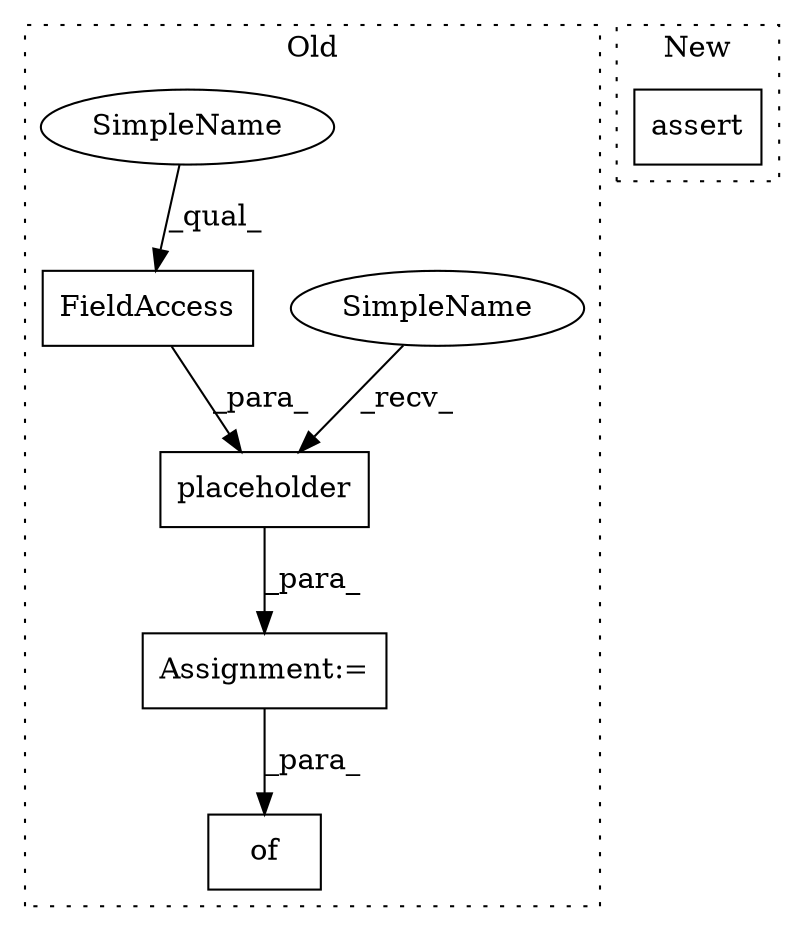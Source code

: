 digraph G {
subgraph cluster0 {
1 [label="placeholder" a="32" s="5390,5420" l="12,1" shape="box"];
3 [label="Assignment:=" a="7" s="5378" l="1" shape="box"];
4 [label="FieldAccess" a="22" s="5402" l="18" shape="box"];
5 [label="of" a="32" s="5894,5925" l="3,1" shape="box"];
6 [label="SimpleName" a="42" s="5379" l="10" shape="ellipse"];
7 [label="SimpleName" a="42" s="5402" l="10" shape="ellipse"];
label = "Old";
style="dotted";
}
subgraph cluster1 {
2 [label="assert" a="32" s="5999,6053" l="16,1" shape="box"];
label = "New";
style="dotted";
}
1 -> 3 [label="_para_"];
3 -> 5 [label="_para_"];
4 -> 1 [label="_para_"];
6 -> 1 [label="_recv_"];
7 -> 4 [label="_qual_"];
}